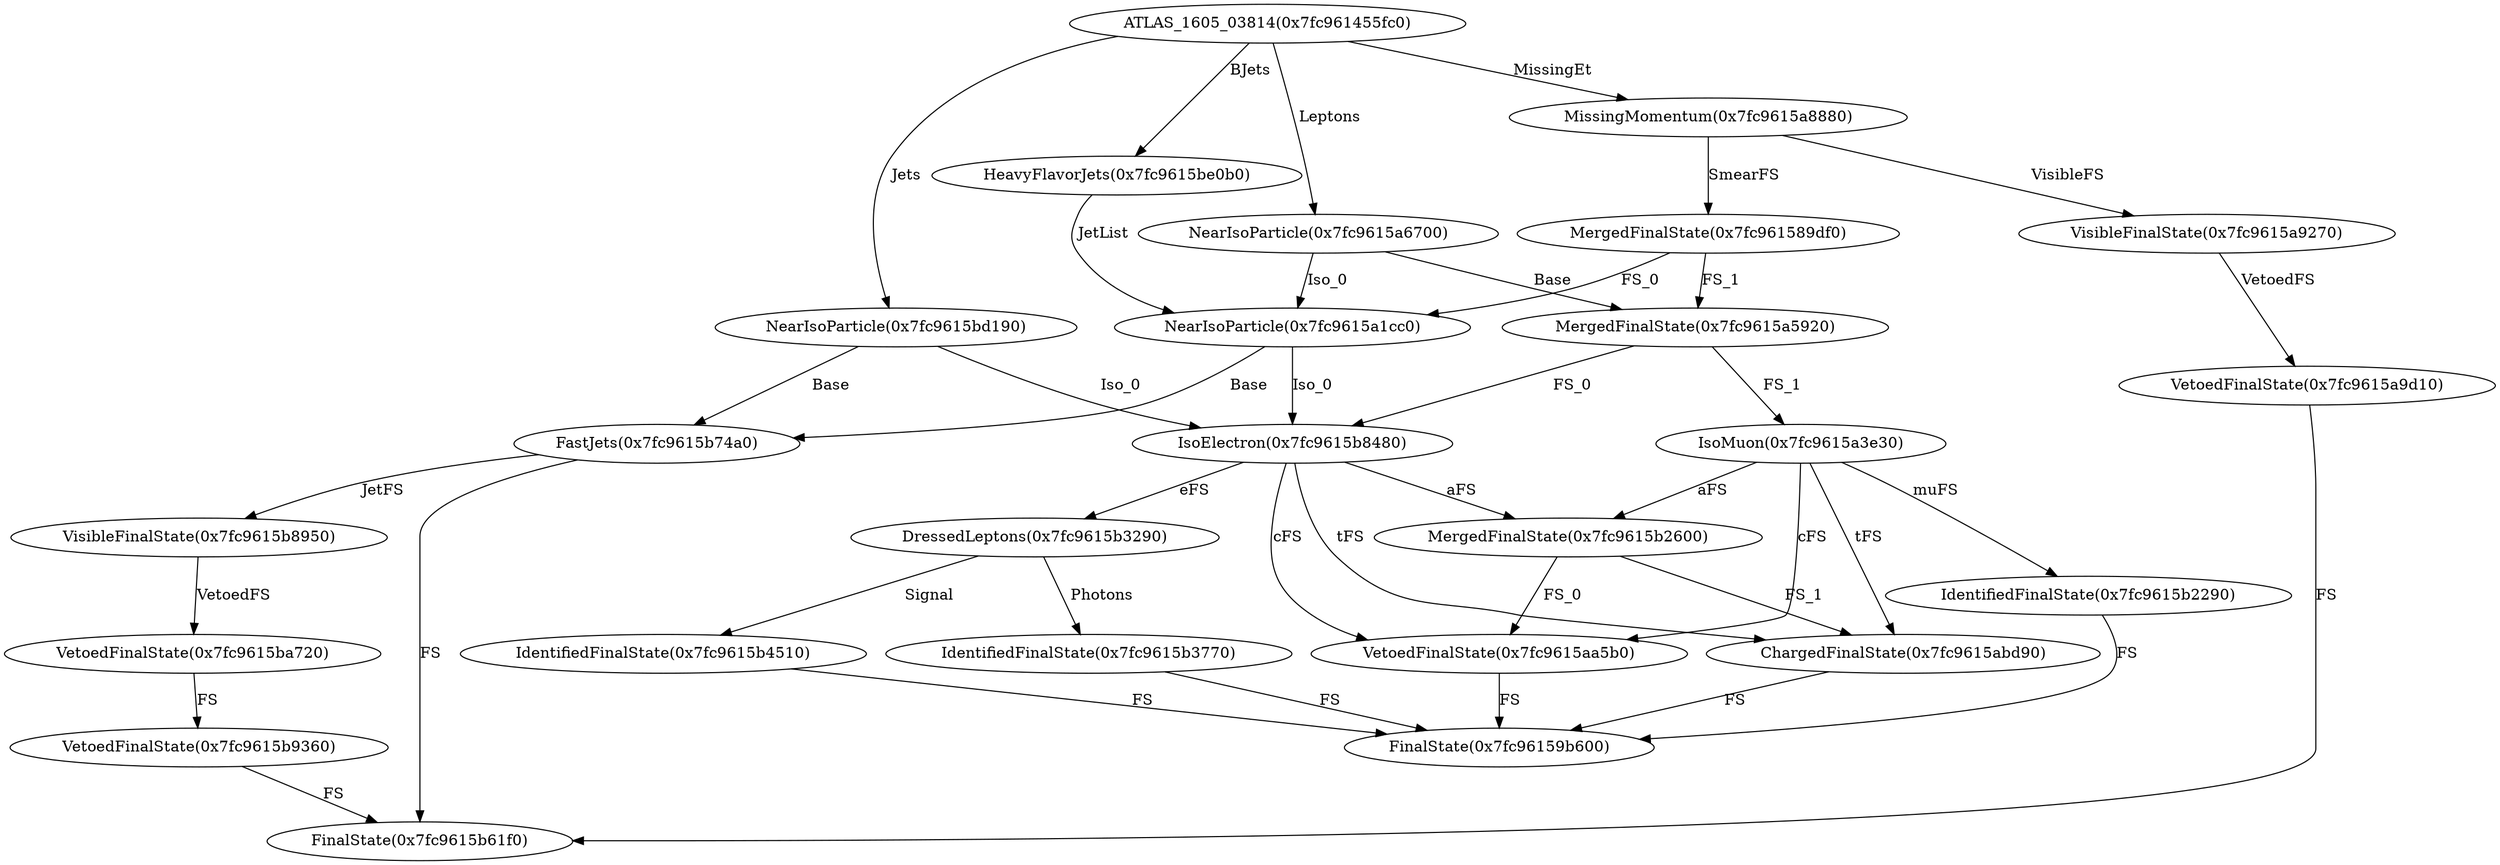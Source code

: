 digraph G {
0[label="ATLAS_1605_03814(0x7fc961455fc0)", taillabel="0"];
1[label="FinalState(0x7fc96159b600)", taillabel="0"];
2[label="VetoedFinalState(0x7fc9615aa5b0)", taillabel="0"];
3[label="ChargedFinalState(0x7fc9615abd90)", taillabel="0"];
4[label="MergedFinalState(0x7fc9615b2600)", taillabel="0"];
5[label="IdentifiedFinalState(0x7fc9615b3770)", taillabel="0"];
6[label="IdentifiedFinalState(0x7fc9615b4510)", taillabel="0"];
7[label="DressedLeptons(0x7fc9615b3290)", taillabel="0"];
8[label="IdentifiedFinalState(0x7fc9615b2290)", taillabel="0"];
9[label="FinalState(0x7fc9615b61f0)", taillabel="0"];
10[label="VetoedFinalState(0x7fc9615b9360)", taillabel="0"];
11[label="VetoedFinalState(0x7fc9615ba720)", taillabel="0"];
12[label="VisibleFinalState(0x7fc9615b8950)", taillabel="0"];
13[label="FastJets(0x7fc9615b74a0)", taillabel="0"];
14[label="IsoElectron(0x7fc9615b8480)", taillabel="0"];
15[label="NearIsoParticle(0x7fc9615bd190)", taillabel="0"];
16[label="NearIsoParticle(0x7fc9615a1cc0)", taillabel="0"];
17[label="HeavyFlavorJets(0x7fc9615be0b0)", taillabel="0"];
18[label="IsoMuon(0x7fc9615a3e30)", taillabel="0"];
19[label="MergedFinalState(0x7fc9615a5920)", taillabel="0"];
20[label="NearIsoParticle(0x7fc9615a6700)", taillabel="0"];
21[label="VetoedFinalState(0x7fc9615a9d10)", taillabel="0"];
22[label="VisibleFinalState(0x7fc9615a9270)", taillabel="0"];
23[label="MergedFinalState(0x7fc961589df0)", taillabel="0"];
24[label="MissingMomentum(0x7fc9615a8880)", taillabel="0"];
2->1 [label="FS"];
3->1 [label="FS"];
4->2 [label="FS_0"];
4->3 [label="FS_1"];
5->1 [label="FS"];
6->1 [label="FS"];
7->5 [label="Photons"];
7->6 [label="Signal"];
8->1 [label="FS"];
10->9 [label="FS"];
11->10 [label="FS"];
12->11 [label="VetoedFS"];
13->9 [label="FS"];
13->12 [label="JetFS"];
14->2 [label="cFS"];
14->3 [label="tFS"];
14->4 [label="aFS"];
14->7 [label="eFS"];
15->13 [label="Base"];
15->14 [label="Iso_0"];
0->15 [label="Jets"];
16->13 [label="Base"];
16->14 [label="Iso_0"];
17->16 [label="JetList"];
0->17 [label="BJets"];
18->2 [label="cFS"];
18->3 [label="tFS"];
18->4 [label="aFS"];
18->8 [label="muFS"];
19->18 [label="FS_1"];
19->14 [label="FS_0"];
20->16 [label="Iso_0"];
20->19 [label="Base"];
0->20 [label="Leptons"];
21->9 [label="FS"];
22->21 [label="VetoedFS"];
23->16 [label="FS_0"];
23->19 [label="FS_1"];
24->23 [label="SmearFS"];
24->22 [label="VisibleFS"];
0->24 [label="MissingEt"];
}
digraph G {
0[label="ChargedFinalState(0x7fc9615abd90)", taillabel="0"];
}
digraph G {
0[label="ChargedFinalState(0x7fc9615abd90)", taillabel="0"];
}
digraph G {
0[label="MergedFinalState(0x7fc961589df0)", taillabel="0"];
1[label="MergedFinalState(0x7fc9615a5920)", taillabel="0"];
2[label="MergedFinalState(0x7fc9615b2600)", taillabel="0"];
}
digraph G {
0[label="MergedFinalState(0x7fc961589df0)", taillabel="0"];
1[label="MergedFinalState(0x7fc9615a5920)", taillabel="0"];
2[label="MergedFinalState(0x7fc9615b2600)", taillabel="0"];
}
digraph G {
0[label="DressedLeptons(0x7fc9615b3290)", taillabel="0"];
}
digraph G {
0[label="DressedLeptons(0x7fc9615b3290)", taillabel="0"];
}
digraph G {
0[label="IsoElectron(0x7fc9615b8480)", taillabel="0"];
}
digraph G {
0[label="IsoElectron(0x7fc9615b8480)", taillabel="0"];
}
digraph G {
0[label="VetoedFinalState(0x7fc9615a9d10)", taillabel="0"];
1[label="VetoedFinalState(0x7fc9615aa5b0)", taillabel="0"];
2[label="VetoedFinalState(0x7fc9615b9360)", taillabel="0"];
3[label="VetoedFinalState(0x7fc9615ba720)", taillabel="0"];
}
digraph G {
0[label="VetoedFinalState(0x7fc9615a9d10)", taillabel="0"];
1[label="VetoedFinalState(0x7fc9615aa5b0)", taillabel="0"];
2[label="VetoedFinalState(0x7fc9615b9360)", taillabel="0"];
3[label="VetoedFinalState(0x7fc9615ba720)", taillabel="0"];
}
digraph G {
0[label="VisibleFinalState(0x7fc9615a9270)", taillabel="0"];
1[label="VisibleFinalState(0x7fc9615b8950)", taillabel="0"];
}
digraph G {
0[label="VisibleFinalState(0x7fc9615a9270)", taillabel="0"];
1[label="VisibleFinalState(0x7fc9615b8950)", taillabel="0"];
}
digraph G {
0[label="FinalState(0x7fc96159b600)", taillabel="0"];
1[label="FinalState(0x7fc9615b61f0)", taillabel="0"];
1->0 [label="1"];
}
digraph G {
0[label="FinalState(0x7fc96159b600)", taillabel="0"];
1[label="FinalState(0x7fc9615b61f0)", taillabel="0"];
1->0 [label="1"];
}
digraph G {
0[label="IsoMuon(0x7fc9615a3e30)", taillabel="0"];
}
digraph G {
0[label="IsoMuon(0x7fc9615a3e30)", taillabel="0"];
}
digraph G {
0[label="MissingMomentum(0x7fc9615a8880)", taillabel="0"];
}
digraph G {
0[label="MissingMomentum(0x7fc9615a8880)", taillabel="0"];
}
digraph G {
0[label="HeavyFlavorJets(0x7fc9615be0b0)", taillabel="0"];
}
digraph G {
0[label="HeavyFlavorJets(0x7fc9615be0b0)", taillabel="0"];
}
digraph G {
0[label="NearIsoParticle(0x7fc9615a1cc0)", taillabel="0"];
1[label="NearIsoParticle(0x7fc9615a6700)", taillabel="0"];
2[label="NearIsoParticle(0x7fc9615bd190)", taillabel="0"];
2->0 [label="1"];
}
digraph G {
0[label="NearIsoParticle(0x7fc9615a1cc0)", taillabel="0"];
1[label="NearIsoParticle(0x7fc9615a6700)", taillabel="0"];
2[label="NearIsoParticle(0x7fc9615bd190)", taillabel="0"];
2->0 [label="1"];
}
digraph G {
0[label="IdentifiedFinalState(0x7fc9615b2290)", taillabel="0"];
1[label="IdentifiedFinalState(0x7fc9615b3770)", taillabel="0"];
2[label="IdentifiedFinalState(0x7fc9615b4510)", taillabel="0"];
}
digraph G {
0[label="IdentifiedFinalState(0x7fc9615b2290)", taillabel="0"];
1[label="IdentifiedFinalState(0x7fc9615b3770)", taillabel="0"];
2[label="IdentifiedFinalState(0x7fc9615b4510)", taillabel="0"];
}
digraph G {
0[label="FastJets(0x7fc9615b74a0)", taillabel="0"];
}
digraph G {
0[label="FastJets(0x7fc9615b74a0)", taillabel="0"];
}
digraph G {
0[label="ATLAS_1605_03814(0x7fc961455fc0)", taillabel="0"];
1[label="FinalState(0x7fc96159b600)", taillabel="0"];
2[label="VetoedFinalState(0x7fc9615aa5b0)", taillabel="0"];
3[label="ChargedFinalState(0x7fc9615abd90)", taillabel="0"];
4[label="MergedFinalState(0x7fc9615b2600)", taillabel="0"];
5[label="IdentifiedFinalState(0x7fc9615b3770)", taillabel="0"];
6[label="IdentifiedFinalState(0x7fc9615b4510)", taillabel="0"];
7[label="DressedLeptons(0x7fc9615b3290)", taillabel="0"];
8[label="IdentifiedFinalState(0x7fc9615b2290)", taillabel="0"];
9[label="FinalState(0x7fc9615b61f0)", taillabel="0"];
10[label="VetoedFinalState(0x7fc9615b9360)", taillabel="0"];
11[label="VetoedFinalState(0x7fc9615ba720)", taillabel="0"];
12[label="VisibleFinalState(0x7fc9615b8950)", taillabel="0"];
13[label="FastJets(0x7fc9615b74a0)", taillabel="0"];
14[label="IsoElectron(0x7fc9615b8480)", taillabel="0"];
15[label="NearIsoParticle(0x7fc9615bd190)", taillabel="0"];
16[label="NearIsoParticle(0x7fc9615a1cc0)", taillabel="0"];
17[label="HeavyFlavorJets(0x7fc9615be0b0)", taillabel="0"];
18[label="IsoMuon(0x7fc9615a3e30)", taillabel="0"];
19[label="MergedFinalState(0x7fc9615a5920)", taillabel="0"];
20[label="NearIsoParticle(0x7fc9615a6700)", taillabel="0"];
21[label="VetoedFinalState(0x7fc9615a9d10)", taillabel="0"];
22[label="VisibleFinalState(0x7fc9615a9270)", taillabel="0"];
23[label="MergedFinalState(0x7fc961589df0)", taillabel="0"];
24[label="MissingMomentum(0x7fc9615a8880)", taillabel="0"];
2->1 [label="FS"];
3->1 [label="FS"];
4->2 [label="FS_0"];
4->3 [label="FS_1"];
5->1 [label="FS"];
6->1 [label="FS"];
7->5 [label="Photons"];
7->6 [label="Signal"];
8->1 [label="FS"];
10->9 [label="FS"];
11->10 [label="FS"];
12->11 [label="VetoedFS"];
13->9 [label="FS"];
13->12 [label="JetFS"];
14->2 [label="cFS"];
14->3 [label="tFS"];
14->4 [label="aFS"];
14->7 [label="eFS"];
15->13 [label="Base"];
15->14 [label="Remove_Iso_0"];
0->15 [label="Jets"];
16->13 [label="Base"];
16->14 [label="Iso_0"];
17->16 [label="JetList"];
0->17 [label="BJets"];
18->2 [label="cFS"];
18->3 [label="tFS"];
18->4 [label="aFS"];
18->8 [label="muFS"];
19->18 [label="FS_1"];
19->14 [label="FS_0"];
20->16 [label="Iso_0"];
20->19 [label="Base"];
0->20 [label="Leptons"];
21->9 [label="FS"];
22->21 [label="VetoedFS"];
23->16 [label="FS_0"];
23->19 [label="FS_1"];
24->23 [label="SmearFS"];
24->22 [label="VisibleFS"];
0->24 [label="MissingEt"];
9->1 [label="WiderFS"];
15->16 [label="WiderFS"];
}
digraph G {
0[label="ATLAS_1605_03814(0x7fc961455fc0)", taillabel="0"];
1[label="FinalState(0x7fc96159b600)", taillabel="0"];
2[label="VetoedFinalState(0x7fc9615aa5b0)", taillabel="0"];
3[label="ChargedFinalState(0x7fc9615abd90)", taillabel="0"];
4[label="MergedFinalState(0x7fc9615b2600)", taillabel="0"];
5[label="IdentifiedFinalState(0x7fc9615b3770)", taillabel="0"];
6[label="IdentifiedFinalState(0x7fc9615b4510)", taillabel="0"];
7[label="DressedLeptons(0x7fc9615b3290)", taillabel="0"];
8[label="IdentifiedFinalState(0x7fc9615b2290)", taillabel="0"];
9[label="FinalState(0x7fc9615b61f0)", taillabel="0"];
10[label="VetoedFinalState(0x7fc9615b9360)", taillabel="0"];
11[label="VetoedFinalState(0x7fc9615ba720)", taillabel="0"];
12[label="VisibleFinalState(0x7fc9615b8950)", taillabel="0"];
13[label="FastJets(0x7fc9615b74a0)", taillabel="0"];
14[label="IsoElectron(0x7fc9615b8480)", taillabel="0"];
15[label="NearIsoParticle(0x7fc9615bd190)", taillabel="0"];
16[label="NearIsoParticle(0x7fc9615a1cc0)", taillabel="0"];
17[label="HeavyFlavorJets(0x7fc9615be0b0)", taillabel="0"];
18[label="IsoMuon(0x7fc9615a3e30)", taillabel="0"];
19[label="MergedFinalState(0x7fc9615a5920)", taillabel="0"];
20[label="NearIsoParticle(0x7fc9615a6700)", taillabel="0"];
21[label="VetoedFinalState(0x7fc9615a9d10)", taillabel="0"];
22[label="VisibleFinalState(0x7fc9615a9270)", taillabel="0"];
23[label="MergedFinalState(0x7fc961589df0)", taillabel="0"];
24[label="MissingMomentum(0x7fc9615a8880)", taillabel="0"];
2->1 [label="FS"];
3->1 [label="FS"];
4->2 [label="FS_0"];
4->3 [label="FS_1"];
5->1 [label="FS"];
6->1 [label="FS"];
7->5 [label="Photons"];
7->6 [label="Signal"];
8->1 [label="FS"];
10->9 [label="FS"];
11->10 [label="FS"];
12->11 [label="VetoedFS"];
13->9 [label="FS"];
13->12 [label="JetFS"];
14->2 [label="cFS"];
14->3 [label="tFS"];
14->4 [label="aFS"];
14->7 [label="eFS"];
15->13 [label="Base"];
15->14 [label="Remove_Iso_0"];
0->15 [label="Jets"];
16->13 [label="Base"];
16->14 [label="Iso_0"];
17->16 [label="JetList"];
0->17 [label="BJets"];
18->2 [label="cFS"];
18->3 [label="tFS"];
18->4 [label="aFS"];
18->8 [label="muFS"];
19->18 [label="FS_1"];
19->14 [label="FS_0"];
20->16 [label="Iso_0"];
20->19 [label="Base"];
0->20 [label="Leptons"];
21->9 [label="FS"];
22->21 [label="VetoedFS"];
23->16 [label="FS_0"];
23->19 [label="FS_1"];
24->23 [label="SmearFS"];
24->22 [label="VisibleFS"];
0->24 [label="MissingEt"];
9->1 [label="WiderFS"];
}
digraph G {
 struct10 [shape=record, label="MissingMomentum (0x7fc9615a8880)"];
 struct9 [shape=record, label="MergedFinalState (0x7fc961589df0) | NearIsoParticle (0x7fc9615a6700) | HeavyFlavorJets (0x7fc9615be0b0)"];
 struct8 [shape=record, label="NearIsoParticle (0x7fc9615a1cc0) | NearIsoParticle (0x7fc9615bd190)"];
 struct7 [shape=record, label="FastJets (0x7fc9615b74a0)"];
 struct6 [shape=record, label="MergedFinalState (0x7fc9615a5920) | VisibleFinalState (0x7fc9615b8950)"];
 struct5 [shape=record, label="IsoElectron (0x7fc9615b8480) | VetoedFinalState (0x7fc9615ba720)"];
 struct4 [shape=record, label="IsoMuon (0x7fc9615a3e30) | VisibleFinalState (0x7fc9615a9270) | DressedLeptons (0x7fc9615b3290) | VetoedFinalState (0x7fc9615b9360)"];
 struct3 [shape=record, label="VetoedFinalState (0x7fc9615a9d10) | IdentifiedFinalState (0x7fc9615b2290) | MergedFinalState (0x7fc9615b2600) | IdentifiedFinalState (0x7fc9615b4510)"];
 struct2 [shape=record, label="VetoedFinalState (0x7fc9615aa5b0) | ChargedFinalState (0x7fc9615abd90) | IdentifiedFinalState (0x7fc9615b3770) | FinalState (0x7fc9615b61f0)"];
 struct1 [shape=record, label="FinalState (0x7fc96159b600)"];
 struct10 -> struct9;
 struct9 -> struct8;
 struct8 -> struct7;
 struct7 -> struct6;
 struct6 -> struct5;
 struct5 -> struct4;
 struct4 -> struct3;
 struct3 -> struct2;
 struct2 -> struct1;
}
digraph G {
 struct11 [shape=record, label="MissingMomentum (0x7fc9615a8880)"];
 struct10 [shape=record, label="MergedFinalState (0x7fc961589df0) | NearIsoParticle (0x7fc9615a6700) | HeavyFlavorJets (0x7fc9615be0b0)"];
 struct9 [shape=record, label="NearIsoParticle (0x7fc9615a1cc0) | NearIsoParticle (0x7fc9615bd190)"];
 struct8 [shape=record, label="FastJets (0x7fc9615b74a0)"];
 struct7 [shape=record, label="VisibleFinalState (0x7fc9615b8950)"];
 struct6 [shape=record, label="MergedFinalState (0x7fc9615a5920) | VisibleFinalState (0x7fc9615a9270) | VetoedFinalState (0x7fc9615ba720)"];
 struct5 [shape=record, label="IsoMuon (0x7fc9615a3e30) | IsoElectron (0x7fc9615b8480) | VetoedFinalState (0x7fc9615b9360)"];
 struct4 [shape=record, label="VetoedFinalState (0x7fc9615a9d10) | MergedFinalState (0x7fc9615b2600) | DressedLeptons (0x7fc9615b3290)"];
 struct3 [shape=record, label="IdentifiedFinalState (0x7fc9615b2290) | IdentifiedFinalState (0x7fc9615b3770) | IdentifiedFinalState (0x7fc9615b4510)"];
 struct2 [shape=record, label="VetoedFinalState (0x7fc9615aa5b0) | ChargedFinalState (0x7fc9615abd90) | FinalState (0x7fc9615b61f0)"];
 struct1 [shape=record, label="FinalState (0x7fc96159b600)"];
 struct11 -> struct10;
 struct10 -> struct9;
 struct9 -> struct8;
 struct8 -> struct7;
 struct7 -> struct6;
 struct6 -> struct5;
 struct5 -> struct4;
 struct4 -> struct3;
 struct3 -> struct2;
 struct2 -> struct1;
}
digraph G {
 struct13 [shape=record, label="NearIsoParticle (0x7fc9615a6700) | MissingMomentum (0x7fc9615a8880)"];
 struct12 [shape=record, label="MergedFinalState (0x7fc961589df0) | HeavyFlavorJets (0x7fc9615be0b0)"];
 struct11 [shape=record, label="NearIsoParticle (0x7fc9615a1cc0) | NearIsoParticle (0x7fc9615bd190)"];
 struct10 [shape=record, label="FastJets (0x7fc9615b74a0)"];
 struct9 [shape=record, label="MergedFinalState (0x7fc9615a5920) | VisibleFinalState (0x7fc9615b8950)"];
 struct8 [shape=record, label="VisibleFinalState (0x7fc9615a9270) | VetoedFinalState (0x7fc9615ba720)"];
 struct7 [shape=record, label="IsoMuon (0x7fc9615a3e30) | IsoElectron (0x7fc9615b8480)"];
 struct6 [shape=record, label="VetoedFinalState (0x7fc9615a9d10) | VetoedFinalState (0x7fc9615b9360)"];
 struct5 [shape=record, label="MergedFinalState (0x7fc9615b2600) | DressedLeptons (0x7fc9615b3290)"];
 struct4 [shape=record, label="IdentifiedFinalState (0x7fc9615b2290) | IdentifiedFinalState (0x7fc9615b4510)"];
 struct3 [shape=record, label="IdentifiedFinalState (0x7fc9615b3770) | FinalState (0x7fc9615b61f0)"];
 struct2 [shape=record, label="VetoedFinalState (0x7fc9615aa5b0) | ChargedFinalState (0x7fc9615abd90)"];
 struct1 [shape=record, label="FinalState (0x7fc96159b600)"];
 struct13 -> struct12;
 struct12 -> struct11;
 struct11 -> struct10;
 struct10 -> struct9;
 struct9 -> struct8;
 struct8 -> struct7;
 struct7 -> struct6;
 struct6 -> struct5;
 struct5 -> struct4;
 struct4 -> struct3;
 struct3 -> struct2;
 struct2 -> struct1;
}
digraph G {
 struct10 [shape=record, label="MissingMomentum (0x7fc9615a8880)"];
 struct9 [shape=record, label="MergedFinalState (0x7fc961589df0) | NearIsoParticle (0x7fc9615a6700) | HeavyFlavorJets (0x7fc9615be0b0)"];
 struct8 [shape=record, label="NearIsoParticle (0x7fc9615a1cc0) | NearIsoParticle (0x7fc9615bd190)"];
 struct7 [shape=record, label="FastJets (0x7fc9615b74a0)"];
 struct6 [shape=record, label="MergedFinalState (0x7fc9615a5920) | VisibleFinalState (0x7fc9615b8950)"];
 struct5 [shape=record, label="IsoElectron (0x7fc9615b8480) | VetoedFinalState (0x7fc9615ba720)"];
 struct4 [shape=record, label="IsoMuon (0x7fc9615a3e30) | VisibleFinalState (0x7fc9615a9270) | DressedLeptons (0x7fc9615b3290) | VetoedFinalState (0x7fc9615b9360)"];
 struct3 [shape=record, label="VetoedFinalState (0x7fc9615a9d10) | IdentifiedFinalState (0x7fc9615b2290) | MergedFinalState (0x7fc9615b2600) | IdentifiedFinalState (0x7fc9615b4510)"];
 struct2 [shape=record, label="VetoedFinalState (0x7fc9615aa5b0) | ChargedFinalState (0x7fc9615abd90) | IdentifiedFinalState (0x7fc9615b3770) | FinalState (0x7fc9615b61f0)"];
 struct1 [shape=record, label="FinalState (0x7fc96159b600)"];
 struct10 -> struct9;
 struct9 -> struct8;
 struct8 -> struct7;
 struct7 -> struct6;
 struct6 -> struct5;
 struct5 -> struct4;
 struct4 -> struct3;
 struct3 -> struct2;
 struct2 -> struct1;
}
